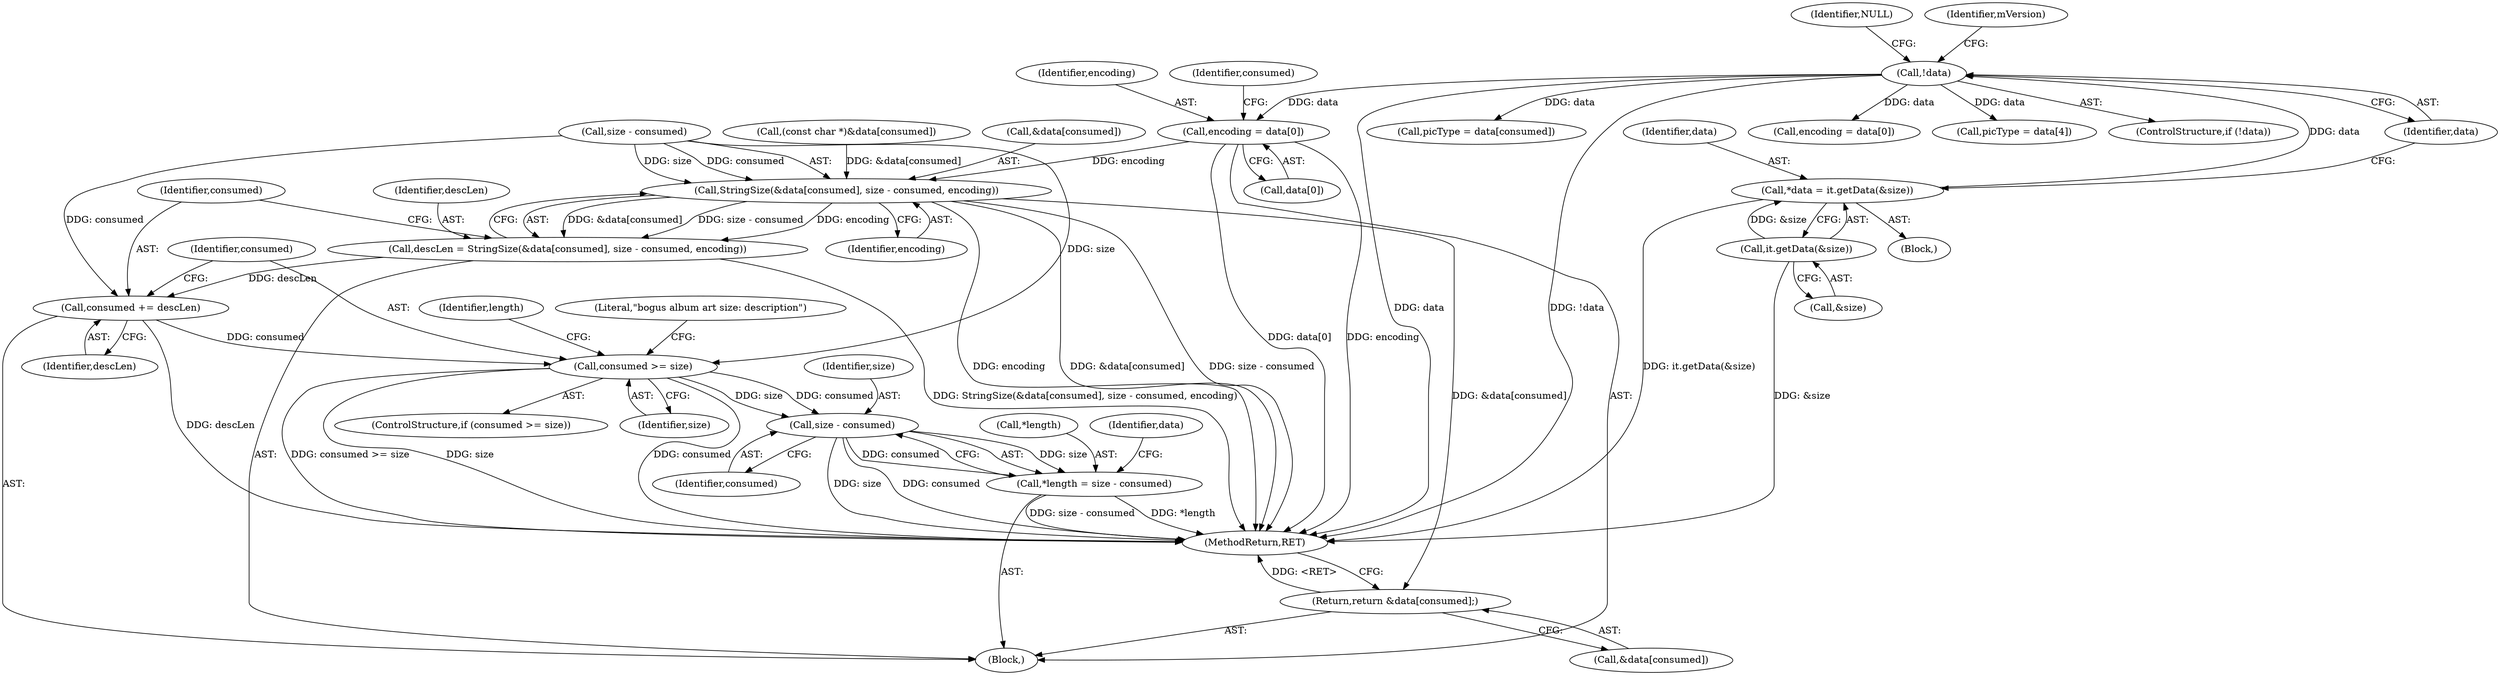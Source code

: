 digraph "0_Android_7a3246b870ddd11861eda2ab458b11d723c7f62c_0@array" {
"1000139" [label="(Call,encoding = data[0])"];
"1000124" [label="(Call,!data)"];
"1000118" [label="(Call,*data = it.getData(&size))"];
"1000120" [label="(Call,it.getData(&size))"];
"1000208" [label="(Call,StringSize(&data[consumed], size - consumed, encoding))"];
"1000206" [label="(Call,descLen = StringSize(&data[consumed], size - consumed, encoding))"];
"1000217" [label="(Call,consumed += descLen)"];
"1000221" [label="(Call,consumed >= size)"];
"1000232" [label="(Call,size - consumed)"];
"1000229" [label="(Call,*length = size - consumed)"];
"1000235" [label="(Return,return &data[consumed];)"];
"1000226" [label="(Literal,\"bogus album art size: description\")"];
"1000206" [label="(Call,descLen = StringSize(&data[consumed], size - consumed, encoding))"];
"1000125" [label="(Identifier,data)"];
"1000220" [label="(ControlStructure,if (consumed >= size))"];
"1000219" [label="(Identifier,descLen)"];
"1000182" [label="(Call,picType = data[consumed])"];
"1000243" [label="(Call,encoding = data[0])"];
"1000235" [label="(Return,return &data[consumed];)"];
"1000221" [label="(Call,consumed >= size)"];
"1000223" [label="(Identifier,size)"];
"1000232" [label="(Call,size - consumed)"];
"1000298" [label="(Call,picType = data[4])"];
"1000120" [label="(Call,it.getData(&size))"];
"1000115" [label="(Block,)"];
"1000119" [label="(Identifier,data)"];
"1000124" [label="(Call,!data)"];
"1000213" [label="(Call,size - consumed)"];
"1000118" [label="(Call,*data = it.getData(&size))"];
"1000141" [label="(Call,data[0])"];
"1000140" [label="(Identifier,encoding)"];
"1000207" [label="(Identifier,descLen)"];
"1000236" [label="(Call,&data[consumed])"];
"1000230" [label="(Call,*length)"];
"1000123" [label="(ControlStructure,if (!data))"];
"1000208" [label="(Call,StringSize(&data[consumed], size - consumed, encoding))"];
"1000137" [label="(Block,)"];
"1000216" [label="(Identifier,encoding)"];
"1000128" [label="(Identifier,NULL)"];
"1000238" [label="(Identifier,data)"];
"1000172" [label="(Call,(const char *)&data[consumed])"];
"1000222" [label="(Identifier,consumed)"];
"1000217" [label="(Call,consumed += descLen)"];
"1000231" [label="(Identifier,length)"];
"1000348" [label="(MethodReturn,RET)"];
"1000218" [label="(Identifier,consumed)"];
"1000234" [label="(Identifier,consumed)"];
"1000209" [label="(Call,&data[consumed])"];
"1000233" [label="(Identifier,size)"];
"1000139" [label="(Call,encoding = data[0])"];
"1000146" [label="(Identifier,consumed)"];
"1000132" [label="(Identifier,mVersion)"];
"1000229" [label="(Call,*length = size - consumed)"];
"1000121" [label="(Call,&size)"];
"1000139" -> "1000137"  [label="AST: "];
"1000139" -> "1000141"  [label="CFG: "];
"1000140" -> "1000139"  [label="AST: "];
"1000141" -> "1000139"  [label="AST: "];
"1000146" -> "1000139"  [label="CFG: "];
"1000139" -> "1000348"  [label="DDG: data[0]"];
"1000139" -> "1000348"  [label="DDG: encoding"];
"1000124" -> "1000139"  [label="DDG: data"];
"1000139" -> "1000208"  [label="DDG: encoding"];
"1000124" -> "1000123"  [label="AST: "];
"1000124" -> "1000125"  [label="CFG: "];
"1000125" -> "1000124"  [label="AST: "];
"1000128" -> "1000124"  [label="CFG: "];
"1000132" -> "1000124"  [label="CFG: "];
"1000124" -> "1000348"  [label="DDG: data"];
"1000124" -> "1000348"  [label="DDG: !data"];
"1000118" -> "1000124"  [label="DDG: data"];
"1000124" -> "1000182"  [label="DDG: data"];
"1000124" -> "1000243"  [label="DDG: data"];
"1000124" -> "1000298"  [label="DDG: data"];
"1000118" -> "1000115"  [label="AST: "];
"1000118" -> "1000120"  [label="CFG: "];
"1000119" -> "1000118"  [label="AST: "];
"1000120" -> "1000118"  [label="AST: "];
"1000125" -> "1000118"  [label="CFG: "];
"1000118" -> "1000348"  [label="DDG: it.getData(&size)"];
"1000120" -> "1000118"  [label="DDG: &size"];
"1000120" -> "1000121"  [label="CFG: "];
"1000121" -> "1000120"  [label="AST: "];
"1000120" -> "1000348"  [label="DDG: &size"];
"1000208" -> "1000206"  [label="AST: "];
"1000208" -> "1000216"  [label="CFG: "];
"1000209" -> "1000208"  [label="AST: "];
"1000213" -> "1000208"  [label="AST: "];
"1000216" -> "1000208"  [label="AST: "];
"1000206" -> "1000208"  [label="CFG: "];
"1000208" -> "1000348"  [label="DDG: encoding"];
"1000208" -> "1000348"  [label="DDG: &data[consumed]"];
"1000208" -> "1000348"  [label="DDG: size - consumed"];
"1000208" -> "1000206"  [label="DDG: &data[consumed]"];
"1000208" -> "1000206"  [label="DDG: size - consumed"];
"1000208" -> "1000206"  [label="DDG: encoding"];
"1000172" -> "1000208"  [label="DDG: &data[consumed]"];
"1000213" -> "1000208"  [label="DDG: size"];
"1000213" -> "1000208"  [label="DDG: consumed"];
"1000208" -> "1000235"  [label="DDG: &data[consumed]"];
"1000206" -> "1000137"  [label="AST: "];
"1000207" -> "1000206"  [label="AST: "];
"1000218" -> "1000206"  [label="CFG: "];
"1000206" -> "1000348"  [label="DDG: StringSize(&data[consumed], size - consumed, encoding)"];
"1000206" -> "1000217"  [label="DDG: descLen"];
"1000217" -> "1000137"  [label="AST: "];
"1000217" -> "1000219"  [label="CFG: "];
"1000218" -> "1000217"  [label="AST: "];
"1000219" -> "1000217"  [label="AST: "];
"1000222" -> "1000217"  [label="CFG: "];
"1000217" -> "1000348"  [label="DDG: descLen"];
"1000213" -> "1000217"  [label="DDG: consumed"];
"1000217" -> "1000221"  [label="DDG: consumed"];
"1000221" -> "1000220"  [label="AST: "];
"1000221" -> "1000223"  [label="CFG: "];
"1000222" -> "1000221"  [label="AST: "];
"1000223" -> "1000221"  [label="AST: "];
"1000226" -> "1000221"  [label="CFG: "];
"1000231" -> "1000221"  [label="CFG: "];
"1000221" -> "1000348"  [label="DDG: consumed >= size"];
"1000221" -> "1000348"  [label="DDG: size"];
"1000221" -> "1000348"  [label="DDG: consumed"];
"1000213" -> "1000221"  [label="DDG: size"];
"1000221" -> "1000232"  [label="DDG: size"];
"1000221" -> "1000232"  [label="DDG: consumed"];
"1000232" -> "1000229"  [label="AST: "];
"1000232" -> "1000234"  [label="CFG: "];
"1000233" -> "1000232"  [label="AST: "];
"1000234" -> "1000232"  [label="AST: "];
"1000229" -> "1000232"  [label="CFG: "];
"1000232" -> "1000348"  [label="DDG: size"];
"1000232" -> "1000348"  [label="DDG: consumed"];
"1000232" -> "1000229"  [label="DDG: size"];
"1000232" -> "1000229"  [label="DDG: consumed"];
"1000229" -> "1000137"  [label="AST: "];
"1000230" -> "1000229"  [label="AST: "];
"1000238" -> "1000229"  [label="CFG: "];
"1000229" -> "1000348"  [label="DDG: size - consumed"];
"1000229" -> "1000348"  [label="DDG: *length"];
"1000235" -> "1000137"  [label="AST: "];
"1000235" -> "1000236"  [label="CFG: "];
"1000236" -> "1000235"  [label="AST: "];
"1000348" -> "1000235"  [label="CFG: "];
"1000235" -> "1000348"  [label="DDG: <RET>"];
}
